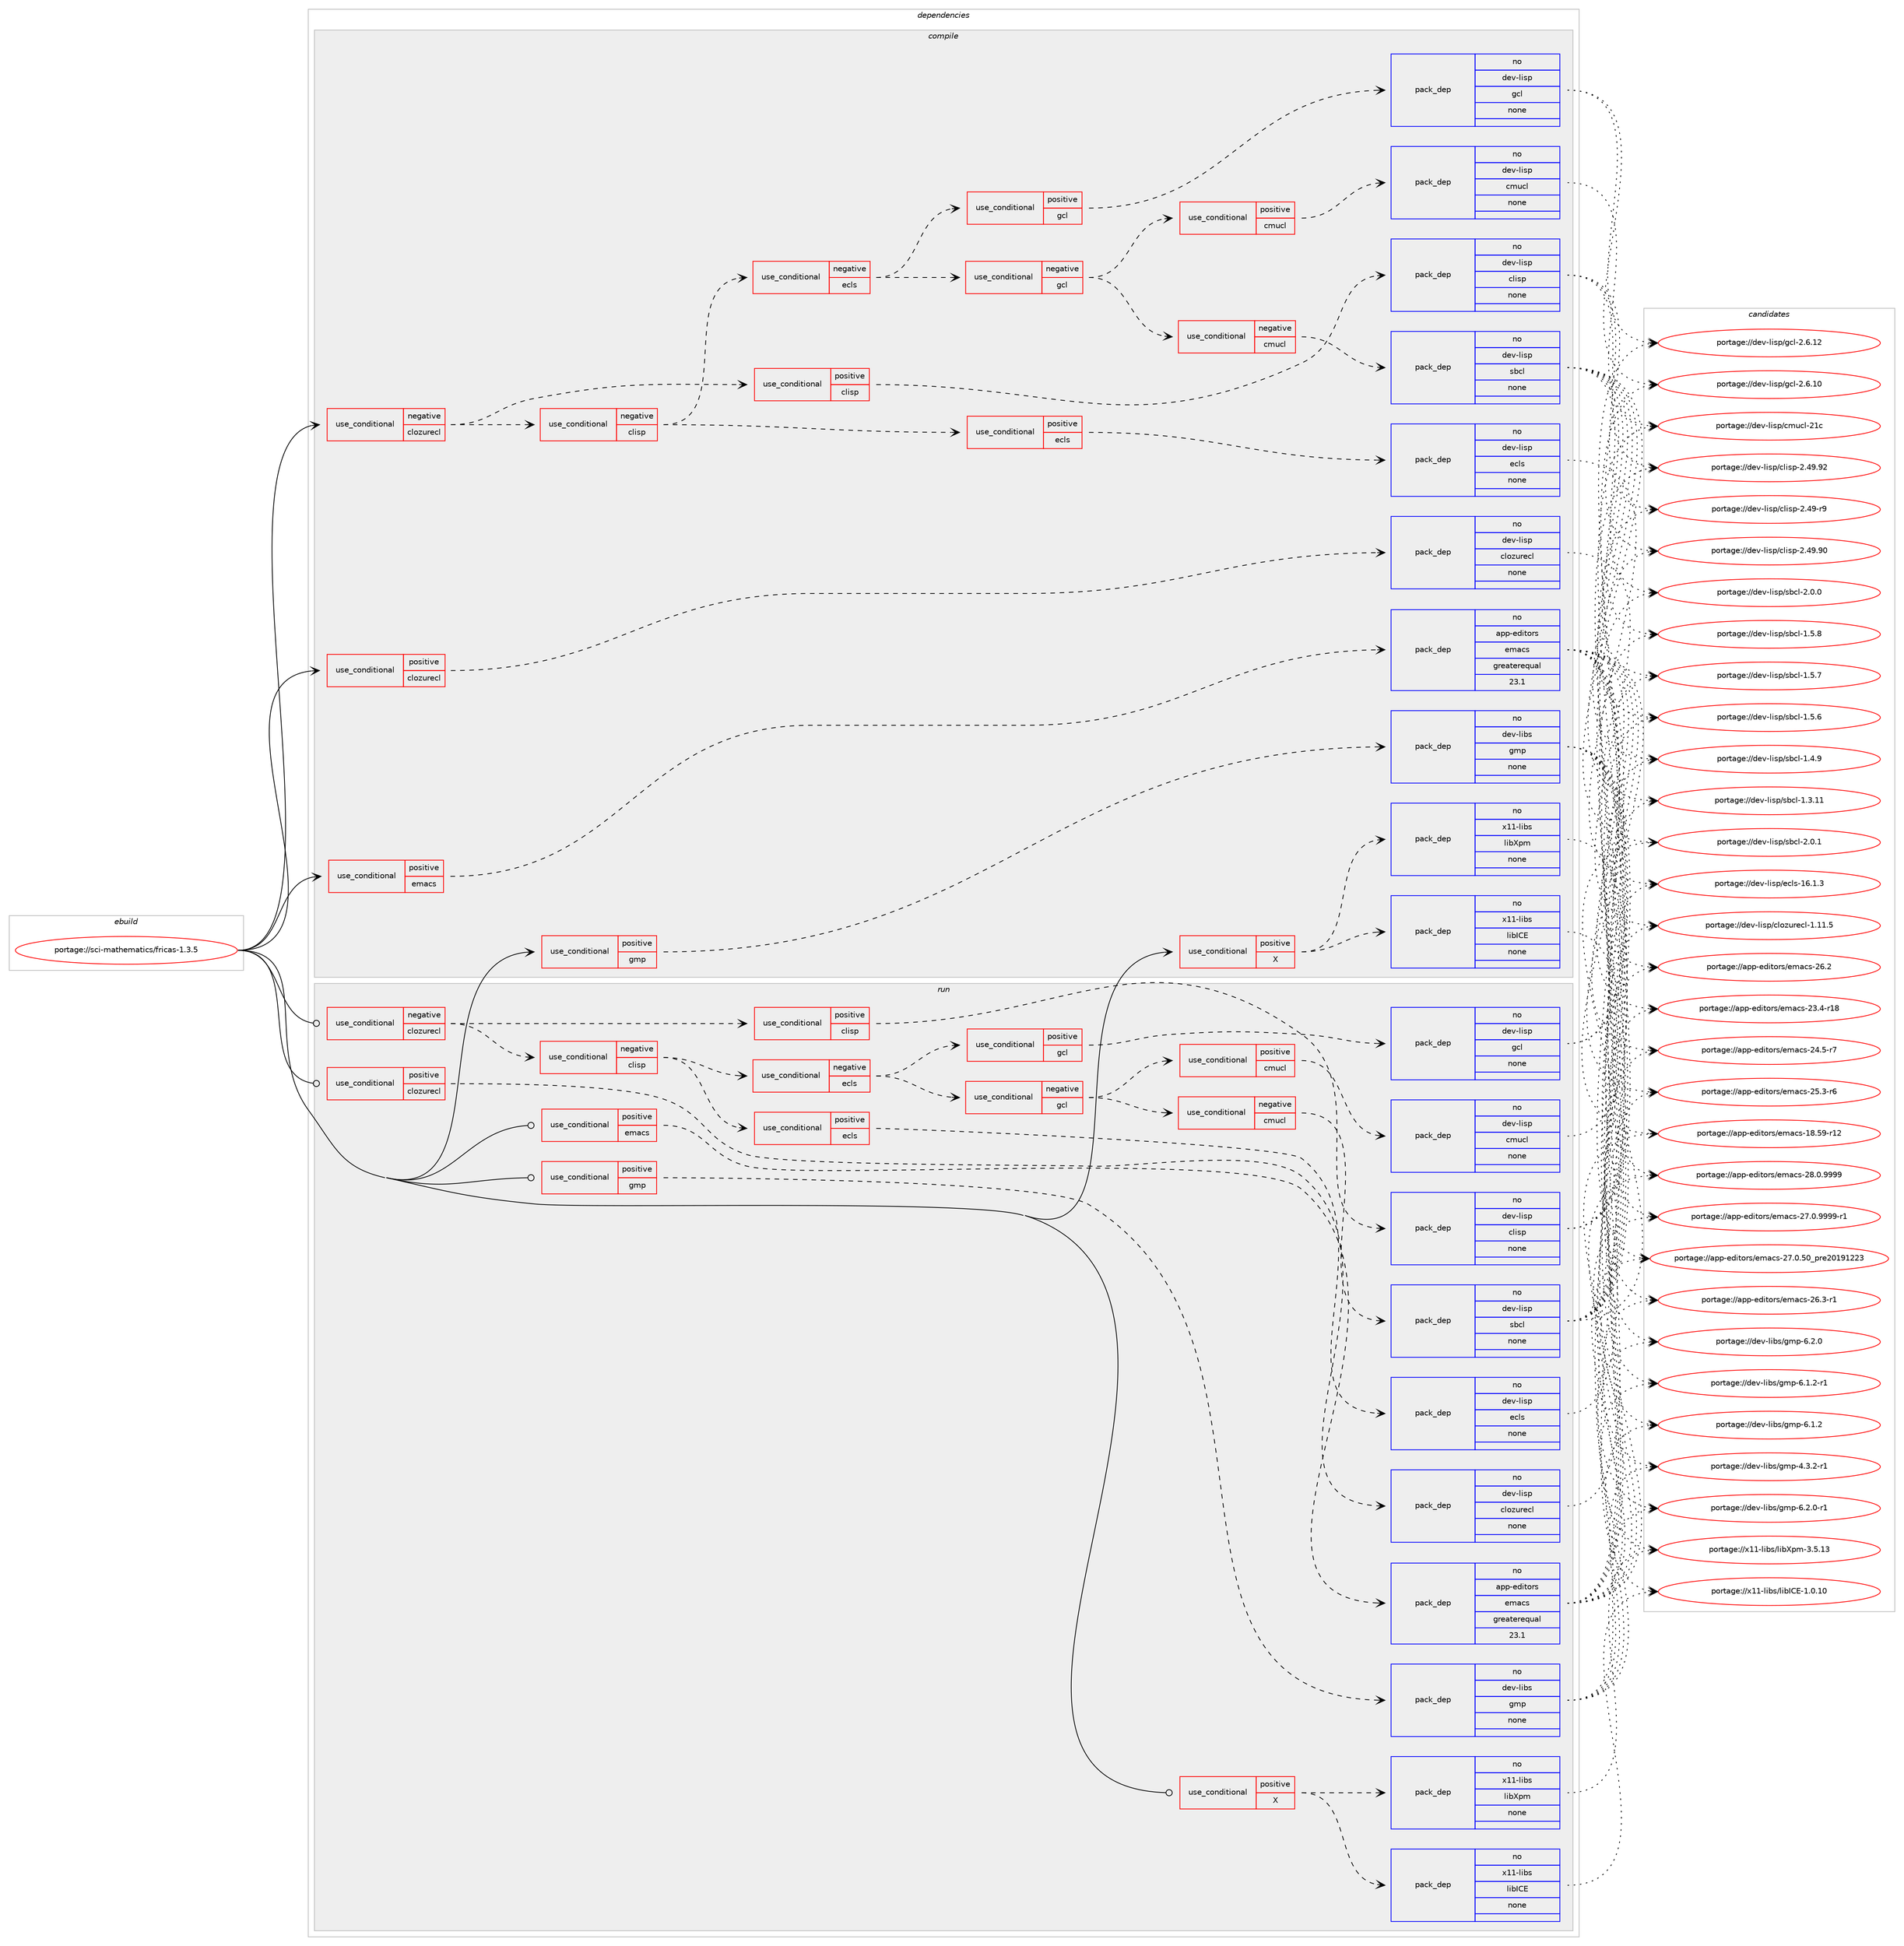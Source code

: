 digraph prolog {

# *************
# Graph options
# *************

newrank=true;
concentrate=true;
compound=true;
graph [rankdir=LR,fontname=Helvetica,fontsize=10,ranksep=1.5];#, ranksep=2.5, nodesep=0.2];
edge  [arrowhead=vee];
node  [fontname=Helvetica,fontsize=10];

# **********
# The ebuild
# **********

subgraph cluster_leftcol {
color=gray;
rank=same;
label=<<i>ebuild</i>>;
id [label="portage://sci-mathematics/fricas-1.3.5", color=red, width=4, href="../sci-mathematics/fricas-1.3.5.svg"];
}

# ****************
# The dependencies
# ****************

subgraph cluster_midcol {
color=gray;
label=<<i>dependencies</i>>;
subgraph cluster_compile {
fillcolor="#eeeeee";
style=filled;
label=<<i>compile</i>>;
subgraph cond17612 {
dependency88809 [label=<<TABLE BORDER="0" CELLBORDER="1" CELLSPACING="0" CELLPADDING="4"><TR><TD ROWSPAN="3" CELLPADDING="10">use_conditional</TD></TR><TR><TD>negative</TD></TR><TR><TD>clozurecl</TD></TR></TABLE>>, shape=none, color=red];
subgraph cond17613 {
dependency88810 [label=<<TABLE BORDER="0" CELLBORDER="1" CELLSPACING="0" CELLPADDING="4"><TR><TD ROWSPAN="3" CELLPADDING="10">use_conditional</TD></TR><TR><TD>positive</TD></TR><TR><TD>clisp</TD></TR></TABLE>>, shape=none, color=red];
subgraph pack69711 {
dependency88811 [label=<<TABLE BORDER="0" CELLBORDER="1" CELLSPACING="0" CELLPADDING="4" WIDTH="220"><TR><TD ROWSPAN="6" CELLPADDING="30">pack_dep</TD></TR><TR><TD WIDTH="110">no</TD></TR><TR><TD>dev-lisp</TD></TR><TR><TD>clisp</TD></TR><TR><TD>none</TD></TR><TR><TD></TD></TR></TABLE>>, shape=none, color=blue];
}
dependency88810:e -> dependency88811:w [weight=20,style="dashed",arrowhead="vee"];
}
dependency88809:e -> dependency88810:w [weight=20,style="dashed",arrowhead="vee"];
subgraph cond17614 {
dependency88812 [label=<<TABLE BORDER="0" CELLBORDER="1" CELLSPACING="0" CELLPADDING="4"><TR><TD ROWSPAN="3" CELLPADDING="10">use_conditional</TD></TR><TR><TD>negative</TD></TR><TR><TD>clisp</TD></TR></TABLE>>, shape=none, color=red];
subgraph cond17615 {
dependency88813 [label=<<TABLE BORDER="0" CELLBORDER="1" CELLSPACING="0" CELLPADDING="4"><TR><TD ROWSPAN="3" CELLPADDING="10">use_conditional</TD></TR><TR><TD>positive</TD></TR><TR><TD>ecls</TD></TR></TABLE>>, shape=none, color=red];
subgraph pack69712 {
dependency88814 [label=<<TABLE BORDER="0" CELLBORDER="1" CELLSPACING="0" CELLPADDING="4" WIDTH="220"><TR><TD ROWSPAN="6" CELLPADDING="30">pack_dep</TD></TR><TR><TD WIDTH="110">no</TD></TR><TR><TD>dev-lisp</TD></TR><TR><TD>ecls</TD></TR><TR><TD>none</TD></TR><TR><TD></TD></TR></TABLE>>, shape=none, color=blue];
}
dependency88813:e -> dependency88814:w [weight=20,style="dashed",arrowhead="vee"];
}
dependency88812:e -> dependency88813:w [weight=20,style="dashed",arrowhead="vee"];
subgraph cond17616 {
dependency88815 [label=<<TABLE BORDER="0" CELLBORDER="1" CELLSPACING="0" CELLPADDING="4"><TR><TD ROWSPAN="3" CELLPADDING="10">use_conditional</TD></TR><TR><TD>negative</TD></TR><TR><TD>ecls</TD></TR></TABLE>>, shape=none, color=red];
subgraph cond17617 {
dependency88816 [label=<<TABLE BORDER="0" CELLBORDER="1" CELLSPACING="0" CELLPADDING="4"><TR><TD ROWSPAN="3" CELLPADDING="10">use_conditional</TD></TR><TR><TD>positive</TD></TR><TR><TD>gcl</TD></TR></TABLE>>, shape=none, color=red];
subgraph pack69713 {
dependency88817 [label=<<TABLE BORDER="0" CELLBORDER="1" CELLSPACING="0" CELLPADDING="4" WIDTH="220"><TR><TD ROWSPAN="6" CELLPADDING="30">pack_dep</TD></TR><TR><TD WIDTH="110">no</TD></TR><TR><TD>dev-lisp</TD></TR><TR><TD>gcl</TD></TR><TR><TD>none</TD></TR><TR><TD></TD></TR></TABLE>>, shape=none, color=blue];
}
dependency88816:e -> dependency88817:w [weight=20,style="dashed",arrowhead="vee"];
}
dependency88815:e -> dependency88816:w [weight=20,style="dashed",arrowhead="vee"];
subgraph cond17618 {
dependency88818 [label=<<TABLE BORDER="0" CELLBORDER="1" CELLSPACING="0" CELLPADDING="4"><TR><TD ROWSPAN="3" CELLPADDING="10">use_conditional</TD></TR><TR><TD>negative</TD></TR><TR><TD>gcl</TD></TR></TABLE>>, shape=none, color=red];
subgraph cond17619 {
dependency88819 [label=<<TABLE BORDER="0" CELLBORDER="1" CELLSPACING="0" CELLPADDING="4"><TR><TD ROWSPAN="3" CELLPADDING="10">use_conditional</TD></TR><TR><TD>positive</TD></TR><TR><TD>cmucl</TD></TR></TABLE>>, shape=none, color=red];
subgraph pack69714 {
dependency88820 [label=<<TABLE BORDER="0" CELLBORDER="1" CELLSPACING="0" CELLPADDING="4" WIDTH="220"><TR><TD ROWSPAN="6" CELLPADDING="30">pack_dep</TD></TR><TR><TD WIDTH="110">no</TD></TR><TR><TD>dev-lisp</TD></TR><TR><TD>cmucl</TD></TR><TR><TD>none</TD></TR><TR><TD></TD></TR></TABLE>>, shape=none, color=blue];
}
dependency88819:e -> dependency88820:w [weight=20,style="dashed",arrowhead="vee"];
}
dependency88818:e -> dependency88819:w [weight=20,style="dashed",arrowhead="vee"];
subgraph cond17620 {
dependency88821 [label=<<TABLE BORDER="0" CELLBORDER="1" CELLSPACING="0" CELLPADDING="4"><TR><TD ROWSPAN="3" CELLPADDING="10">use_conditional</TD></TR><TR><TD>negative</TD></TR><TR><TD>cmucl</TD></TR></TABLE>>, shape=none, color=red];
subgraph pack69715 {
dependency88822 [label=<<TABLE BORDER="0" CELLBORDER="1" CELLSPACING="0" CELLPADDING="4" WIDTH="220"><TR><TD ROWSPAN="6" CELLPADDING="30">pack_dep</TD></TR><TR><TD WIDTH="110">no</TD></TR><TR><TD>dev-lisp</TD></TR><TR><TD>sbcl</TD></TR><TR><TD>none</TD></TR><TR><TD></TD></TR></TABLE>>, shape=none, color=blue];
}
dependency88821:e -> dependency88822:w [weight=20,style="dashed",arrowhead="vee"];
}
dependency88818:e -> dependency88821:w [weight=20,style="dashed",arrowhead="vee"];
}
dependency88815:e -> dependency88818:w [weight=20,style="dashed",arrowhead="vee"];
}
dependency88812:e -> dependency88815:w [weight=20,style="dashed",arrowhead="vee"];
}
dependency88809:e -> dependency88812:w [weight=20,style="dashed",arrowhead="vee"];
}
id:e -> dependency88809:w [weight=20,style="solid",arrowhead="vee"];
subgraph cond17621 {
dependency88823 [label=<<TABLE BORDER="0" CELLBORDER="1" CELLSPACING="0" CELLPADDING="4"><TR><TD ROWSPAN="3" CELLPADDING="10">use_conditional</TD></TR><TR><TD>positive</TD></TR><TR><TD>X</TD></TR></TABLE>>, shape=none, color=red];
subgraph pack69716 {
dependency88824 [label=<<TABLE BORDER="0" CELLBORDER="1" CELLSPACING="0" CELLPADDING="4" WIDTH="220"><TR><TD ROWSPAN="6" CELLPADDING="30">pack_dep</TD></TR><TR><TD WIDTH="110">no</TD></TR><TR><TD>x11-libs</TD></TR><TR><TD>libXpm</TD></TR><TR><TD>none</TD></TR><TR><TD></TD></TR></TABLE>>, shape=none, color=blue];
}
dependency88823:e -> dependency88824:w [weight=20,style="dashed",arrowhead="vee"];
subgraph pack69717 {
dependency88825 [label=<<TABLE BORDER="0" CELLBORDER="1" CELLSPACING="0" CELLPADDING="4" WIDTH="220"><TR><TD ROWSPAN="6" CELLPADDING="30">pack_dep</TD></TR><TR><TD WIDTH="110">no</TD></TR><TR><TD>x11-libs</TD></TR><TR><TD>libICE</TD></TR><TR><TD>none</TD></TR><TR><TD></TD></TR></TABLE>>, shape=none, color=blue];
}
dependency88823:e -> dependency88825:w [weight=20,style="dashed",arrowhead="vee"];
}
id:e -> dependency88823:w [weight=20,style="solid",arrowhead="vee"];
subgraph cond17622 {
dependency88826 [label=<<TABLE BORDER="0" CELLBORDER="1" CELLSPACING="0" CELLPADDING="4"><TR><TD ROWSPAN="3" CELLPADDING="10">use_conditional</TD></TR><TR><TD>positive</TD></TR><TR><TD>clozurecl</TD></TR></TABLE>>, shape=none, color=red];
subgraph pack69718 {
dependency88827 [label=<<TABLE BORDER="0" CELLBORDER="1" CELLSPACING="0" CELLPADDING="4" WIDTH="220"><TR><TD ROWSPAN="6" CELLPADDING="30">pack_dep</TD></TR><TR><TD WIDTH="110">no</TD></TR><TR><TD>dev-lisp</TD></TR><TR><TD>clozurecl</TD></TR><TR><TD>none</TD></TR><TR><TD></TD></TR></TABLE>>, shape=none, color=blue];
}
dependency88826:e -> dependency88827:w [weight=20,style="dashed",arrowhead="vee"];
}
id:e -> dependency88826:w [weight=20,style="solid",arrowhead="vee"];
subgraph cond17623 {
dependency88828 [label=<<TABLE BORDER="0" CELLBORDER="1" CELLSPACING="0" CELLPADDING="4"><TR><TD ROWSPAN="3" CELLPADDING="10">use_conditional</TD></TR><TR><TD>positive</TD></TR><TR><TD>emacs</TD></TR></TABLE>>, shape=none, color=red];
subgraph pack69719 {
dependency88829 [label=<<TABLE BORDER="0" CELLBORDER="1" CELLSPACING="0" CELLPADDING="4" WIDTH="220"><TR><TD ROWSPAN="6" CELLPADDING="30">pack_dep</TD></TR><TR><TD WIDTH="110">no</TD></TR><TR><TD>app-editors</TD></TR><TR><TD>emacs</TD></TR><TR><TD>greaterequal</TD></TR><TR><TD>23.1</TD></TR></TABLE>>, shape=none, color=blue];
}
dependency88828:e -> dependency88829:w [weight=20,style="dashed",arrowhead="vee"];
}
id:e -> dependency88828:w [weight=20,style="solid",arrowhead="vee"];
subgraph cond17624 {
dependency88830 [label=<<TABLE BORDER="0" CELLBORDER="1" CELLSPACING="0" CELLPADDING="4"><TR><TD ROWSPAN="3" CELLPADDING="10">use_conditional</TD></TR><TR><TD>positive</TD></TR><TR><TD>gmp</TD></TR></TABLE>>, shape=none, color=red];
subgraph pack69720 {
dependency88831 [label=<<TABLE BORDER="0" CELLBORDER="1" CELLSPACING="0" CELLPADDING="4" WIDTH="220"><TR><TD ROWSPAN="6" CELLPADDING="30">pack_dep</TD></TR><TR><TD WIDTH="110">no</TD></TR><TR><TD>dev-libs</TD></TR><TR><TD>gmp</TD></TR><TR><TD>none</TD></TR><TR><TD></TD></TR></TABLE>>, shape=none, color=blue];
}
dependency88830:e -> dependency88831:w [weight=20,style="dashed",arrowhead="vee"];
}
id:e -> dependency88830:w [weight=20,style="solid",arrowhead="vee"];
}
subgraph cluster_compileandrun {
fillcolor="#eeeeee";
style=filled;
label=<<i>compile and run</i>>;
}
subgraph cluster_run {
fillcolor="#eeeeee";
style=filled;
label=<<i>run</i>>;
subgraph cond17625 {
dependency88832 [label=<<TABLE BORDER="0" CELLBORDER="1" CELLSPACING="0" CELLPADDING="4"><TR><TD ROWSPAN="3" CELLPADDING="10">use_conditional</TD></TR><TR><TD>negative</TD></TR><TR><TD>clozurecl</TD></TR></TABLE>>, shape=none, color=red];
subgraph cond17626 {
dependency88833 [label=<<TABLE BORDER="0" CELLBORDER="1" CELLSPACING="0" CELLPADDING="4"><TR><TD ROWSPAN="3" CELLPADDING="10">use_conditional</TD></TR><TR><TD>positive</TD></TR><TR><TD>clisp</TD></TR></TABLE>>, shape=none, color=red];
subgraph pack69721 {
dependency88834 [label=<<TABLE BORDER="0" CELLBORDER="1" CELLSPACING="0" CELLPADDING="4" WIDTH="220"><TR><TD ROWSPAN="6" CELLPADDING="30">pack_dep</TD></TR><TR><TD WIDTH="110">no</TD></TR><TR><TD>dev-lisp</TD></TR><TR><TD>clisp</TD></TR><TR><TD>none</TD></TR><TR><TD></TD></TR></TABLE>>, shape=none, color=blue];
}
dependency88833:e -> dependency88834:w [weight=20,style="dashed",arrowhead="vee"];
}
dependency88832:e -> dependency88833:w [weight=20,style="dashed",arrowhead="vee"];
subgraph cond17627 {
dependency88835 [label=<<TABLE BORDER="0" CELLBORDER="1" CELLSPACING="0" CELLPADDING="4"><TR><TD ROWSPAN="3" CELLPADDING="10">use_conditional</TD></TR><TR><TD>negative</TD></TR><TR><TD>clisp</TD></TR></TABLE>>, shape=none, color=red];
subgraph cond17628 {
dependency88836 [label=<<TABLE BORDER="0" CELLBORDER="1" CELLSPACING="0" CELLPADDING="4"><TR><TD ROWSPAN="3" CELLPADDING="10">use_conditional</TD></TR><TR><TD>positive</TD></TR><TR><TD>ecls</TD></TR></TABLE>>, shape=none, color=red];
subgraph pack69722 {
dependency88837 [label=<<TABLE BORDER="0" CELLBORDER="1" CELLSPACING="0" CELLPADDING="4" WIDTH="220"><TR><TD ROWSPAN="6" CELLPADDING="30">pack_dep</TD></TR><TR><TD WIDTH="110">no</TD></TR><TR><TD>dev-lisp</TD></TR><TR><TD>ecls</TD></TR><TR><TD>none</TD></TR><TR><TD></TD></TR></TABLE>>, shape=none, color=blue];
}
dependency88836:e -> dependency88837:w [weight=20,style="dashed",arrowhead="vee"];
}
dependency88835:e -> dependency88836:w [weight=20,style="dashed",arrowhead="vee"];
subgraph cond17629 {
dependency88838 [label=<<TABLE BORDER="0" CELLBORDER="1" CELLSPACING="0" CELLPADDING="4"><TR><TD ROWSPAN="3" CELLPADDING="10">use_conditional</TD></TR><TR><TD>negative</TD></TR><TR><TD>ecls</TD></TR></TABLE>>, shape=none, color=red];
subgraph cond17630 {
dependency88839 [label=<<TABLE BORDER="0" CELLBORDER="1" CELLSPACING="0" CELLPADDING="4"><TR><TD ROWSPAN="3" CELLPADDING="10">use_conditional</TD></TR><TR><TD>positive</TD></TR><TR><TD>gcl</TD></TR></TABLE>>, shape=none, color=red];
subgraph pack69723 {
dependency88840 [label=<<TABLE BORDER="0" CELLBORDER="1" CELLSPACING="0" CELLPADDING="4" WIDTH="220"><TR><TD ROWSPAN="6" CELLPADDING="30">pack_dep</TD></TR><TR><TD WIDTH="110">no</TD></TR><TR><TD>dev-lisp</TD></TR><TR><TD>gcl</TD></TR><TR><TD>none</TD></TR><TR><TD></TD></TR></TABLE>>, shape=none, color=blue];
}
dependency88839:e -> dependency88840:w [weight=20,style="dashed",arrowhead="vee"];
}
dependency88838:e -> dependency88839:w [weight=20,style="dashed",arrowhead="vee"];
subgraph cond17631 {
dependency88841 [label=<<TABLE BORDER="0" CELLBORDER="1" CELLSPACING="0" CELLPADDING="4"><TR><TD ROWSPAN="3" CELLPADDING="10">use_conditional</TD></TR><TR><TD>negative</TD></TR><TR><TD>gcl</TD></TR></TABLE>>, shape=none, color=red];
subgraph cond17632 {
dependency88842 [label=<<TABLE BORDER="0" CELLBORDER="1" CELLSPACING="0" CELLPADDING="4"><TR><TD ROWSPAN="3" CELLPADDING="10">use_conditional</TD></TR><TR><TD>positive</TD></TR><TR><TD>cmucl</TD></TR></TABLE>>, shape=none, color=red];
subgraph pack69724 {
dependency88843 [label=<<TABLE BORDER="0" CELLBORDER="1" CELLSPACING="0" CELLPADDING="4" WIDTH="220"><TR><TD ROWSPAN="6" CELLPADDING="30">pack_dep</TD></TR><TR><TD WIDTH="110">no</TD></TR><TR><TD>dev-lisp</TD></TR><TR><TD>cmucl</TD></TR><TR><TD>none</TD></TR><TR><TD></TD></TR></TABLE>>, shape=none, color=blue];
}
dependency88842:e -> dependency88843:w [weight=20,style="dashed",arrowhead="vee"];
}
dependency88841:e -> dependency88842:w [weight=20,style="dashed",arrowhead="vee"];
subgraph cond17633 {
dependency88844 [label=<<TABLE BORDER="0" CELLBORDER="1" CELLSPACING="0" CELLPADDING="4"><TR><TD ROWSPAN="3" CELLPADDING="10">use_conditional</TD></TR><TR><TD>negative</TD></TR><TR><TD>cmucl</TD></TR></TABLE>>, shape=none, color=red];
subgraph pack69725 {
dependency88845 [label=<<TABLE BORDER="0" CELLBORDER="1" CELLSPACING="0" CELLPADDING="4" WIDTH="220"><TR><TD ROWSPAN="6" CELLPADDING="30">pack_dep</TD></TR><TR><TD WIDTH="110">no</TD></TR><TR><TD>dev-lisp</TD></TR><TR><TD>sbcl</TD></TR><TR><TD>none</TD></TR><TR><TD></TD></TR></TABLE>>, shape=none, color=blue];
}
dependency88844:e -> dependency88845:w [weight=20,style="dashed",arrowhead="vee"];
}
dependency88841:e -> dependency88844:w [weight=20,style="dashed",arrowhead="vee"];
}
dependency88838:e -> dependency88841:w [weight=20,style="dashed",arrowhead="vee"];
}
dependency88835:e -> dependency88838:w [weight=20,style="dashed",arrowhead="vee"];
}
dependency88832:e -> dependency88835:w [weight=20,style="dashed",arrowhead="vee"];
}
id:e -> dependency88832:w [weight=20,style="solid",arrowhead="odot"];
subgraph cond17634 {
dependency88846 [label=<<TABLE BORDER="0" CELLBORDER="1" CELLSPACING="0" CELLPADDING="4"><TR><TD ROWSPAN="3" CELLPADDING="10">use_conditional</TD></TR><TR><TD>positive</TD></TR><TR><TD>X</TD></TR></TABLE>>, shape=none, color=red];
subgraph pack69726 {
dependency88847 [label=<<TABLE BORDER="0" CELLBORDER="1" CELLSPACING="0" CELLPADDING="4" WIDTH="220"><TR><TD ROWSPAN="6" CELLPADDING="30">pack_dep</TD></TR><TR><TD WIDTH="110">no</TD></TR><TR><TD>x11-libs</TD></TR><TR><TD>libXpm</TD></TR><TR><TD>none</TD></TR><TR><TD></TD></TR></TABLE>>, shape=none, color=blue];
}
dependency88846:e -> dependency88847:w [weight=20,style="dashed",arrowhead="vee"];
subgraph pack69727 {
dependency88848 [label=<<TABLE BORDER="0" CELLBORDER="1" CELLSPACING="0" CELLPADDING="4" WIDTH="220"><TR><TD ROWSPAN="6" CELLPADDING="30">pack_dep</TD></TR><TR><TD WIDTH="110">no</TD></TR><TR><TD>x11-libs</TD></TR><TR><TD>libICE</TD></TR><TR><TD>none</TD></TR><TR><TD></TD></TR></TABLE>>, shape=none, color=blue];
}
dependency88846:e -> dependency88848:w [weight=20,style="dashed",arrowhead="vee"];
}
id:e -> dependency88846:w [weight=20,style="solid",arrowhead="odot"];
subgraph cond17635 {
dependency88849 [label=<<TABLE BORDER="0" CELLBORDER="1" CELLSPACING="0" CELLPADDING="4"><TR><TD ROWSPAN="3" CELLPADDING="10">use_conditional</TD></TR><TR><TD>positive</TD></TR><TR><TD>clozurecl</TD></TR></TABLE>>, shape=none, color=red];
subgraph pack69728 {
dependency88850 [label=<<TABLE BORDER="0" CELLBORDER="1" CELLSPACING="0" CELLPADDING="4" WIDTH="220"><TR><TD ROWSPAN="6" CELLPADDING="30">pack_dep</TD></TR><TR><TD WIDTH="110">no</TD></TR><TR><TD>dev-lisp</TD></TR><TR><TD>clozurecl</TD></TR><TR><TD>none</TD></TR><TR><TD></TD></TR></TABLE>>, shape=none, color=blue];
}
dependency88849:e -> dependency88850:w [weight=20,style="dashed",arrowhead="vee"];
}
id:e -> dependency88849:w [weight=20,style="solid",arrowhead="odot"];
subgraph cond17636 {
dependency88851 [label=<<TABLE BORDER="0" CELLBORDER="1" CELLSPACING="0" CELLPADDING="4"><TR><TD ROWSPAN="3" CELLPADDING="10">use_conditional</TD></TR><TR><TD>positive</TD></TR><TR><TD>emacs</TD></TR></TABLE>>, shape=none, color=red];
subgraph pack69729 {
dependency88852 [label=<<TABLE BORDER="0" CELLBORDER="1" CELLSPACING="0" CELLPADDING="4" WIDTH="220"><TR><TD ROWSPAN="6" CELLPADDING="30">pack_dep</TD></TR><TR><TD WIDTH="110">no</TD></TR><TR><TD>app-editors</TD></TR><TR><TD>emacs</TD></TR><TR><TD>greaterequal</TD></TR><TR><TD>23.1</TD></TR></TABLE>>, shape=none, color=blue];
}
dependency88851:e -> dependency88852:w [weight=20,style="dashed",arrowhead="vee"];
}
id:e -> dependency88851:w [weight=20,style="solid",arrowhead="odot"];
subgraph cond17637 {
dependency88853 [label=<<TABLE BORDER="0" CELLBORDER="1" CELLSPACING="0" CELLPADDING="4"><TR><TD ROWSPAN="3" CELLPADDING="10">use_conditional</TD></TR><TR><TD>positive</TD></TR><TR><TD>gmp</TD></TR></TABLE>>, shape=none, color=red];
subgraph pack69730 {
dependency88854 [label=<<TABLE BORDER="0" CELLBORDER="1" CELLSPACING="0" CELLPADDING="4" WIDTH="220"><TR><TD ROWSPAN="6" CELLPADDING="30">pack_dep</TD></TR><TR><TD WIDTH="110">no</TD></TR><TR><TD>dev-libs</TD></TR><TR><TD>gmp</TD></TR><TR><TD>none</TD></TR><TR><TD></TD></TR></TABLE>>, shape=none, color=blue];
}
dependency88853:e -> dependency88854:w [weight=20,style="dashed",arrowhead="vee"];
}
id:e -> dependency88853:w [weight=20,style="solid",arrowhead="odot"];
}
}

# **************
# The candidates
# **************

subgraph cluster_choices {
rank=same;
color=gray;
label=<<i>candidates</i>>;

subgraph choice69711 {
color=black;
nodesep=1;
choice1001011184510810511511247991081051151124550465257465750 [label="portage://dev-lisp/clisp-2.49.92", color=red, width=4,href="../dev-lisp/clisp-2.49.92.svg"];
choice1001011184510810511511247991081051151124550465257465748 [label="portage://dev-lisp/clisp-2.49.90", color=red, width=4,href="../dev-lisp/clisp-2.49.90.svg"];
choice10010111845108105115112479910810511511245504652574511457 [label="portage://dev-lisp/clisp-2.49-r9", color=red, width=4,href="../dev-lisp/clisp-2.49-r9.svg"];
dependency88811:e -> choice1001011184510810511511247991081051151124550465257465750:w [style=dotted,weight="100"];
dependency88811:e -> choice1001011184510810511511247991081051151124550465257465748:w [style=dotted,weight="100"];
dependency88811:e -> choice10010111845108105115112479910810511511245504652574511457:w [style=dotted,weight="100"];
}
subgraph choice69712 {
color=black;
nodesep=1;
choice10010111845108105115112471019910811545495446494651 [label="portage://dev-lisp/ecls-16.1.3", color=red, width=4,href="../dev-lisp/ecls-16.1.3.svg"];
dependency88814:e -> choice10010111845108105115112471019910811545495446494651:w [style=dotted,weight="100"];
}
subgraph choice69713 {
color=black;
nodesep=1;
choice10010111845108105115112471039910845504654464950 [label="portage://dev-lisp/gcl-2.6.12", color=red, width=4,href="../dev-lisp/gcl-2.6.12.svg"];
choice10010111845108105115112471039910845504654464948 [label="portage://dev-lisp/gcl-2.6.10", color=red, width=4,href="../dev-lisp/gcl-2.6.10.svg"];
dependency88817:e -> choice10010111845108105115112471039910845504654464950:w [style=dotted,weight="100"];
dependency88817:e -> choice10010111845108105115112471039910845504654464948:w [style=dotted,weight="100"];
}
subgraph choice69714 {
color=black;
nodesep=1;
choice1001011184510810511511247991091179910845504999 [label="portage://dev-lisp/cmucl-21c", color=red, width=4,href="../dev-lisp/cmucl-21c.svg"];
dependency88820:e -> choice1001011184510810511511247991091179910845504999:w [style=dotted,weight="100"];
}
subgraph choice69715 {
color=black;
nodesep=1;
choice10010111845108105115112471159899108455046484649 [label="portage://dev-lisp/sbcl-2.0.1", color=red, width=4,href="../dev-lisp/sbcl-2.0.1.svg"];
choice10010111845108105115112471159899108455046484648 [label="portage://dev-lisp/sbcl-2.0.0", color=red, width=4,href="../dev-lisp/sbcl-2.0.0.svg"];
choice10010111845108105115112471159899108454946534656 [label="portage://dev-lisp/sbcl-1.5.8", color=red, width=4,href="../dev-lisp/sbcl-1.5.8.svg"];
choice10010111845108105115112471159899108454946534655 [label="portage://dev-lisp/sbcl-1.5.7", color=red, width=4,href="../dev-lisp/sbcl-1.5.7.svg"];
choice10010111845108105115112471159899108454946534654 [label="portage://dev-lisp/sbcl-1.5.6", color=red, width=4,href="../dev-lisp/sbcl-1.5.6.svg"];
choice10010111845108105115112471159899108454946524657 [label="portage://dev-lisp/sbcl-1.4.9", color=red, width=4,href="../dev-lisp/sbcl-1.4.9.svg"];
choice1001011184510810511511247115989910845494651464949 [label="portage://dev-lisp/sbcl-1.3.11", color=red, width=4,href="../dev-lisp/sbcl-1.3.11.svg"];
dependency88822:e -> choice10010111845108105115112471159899108455046484649:w [style=dotted,weight="100"];
dependency88822:e -> choice10010111845108105115112471159899108455046484648:w [style=dotted,weight="100"];
dependency88822:e -> choice10010111845108105115112471159899108454946534656:w [style=dotted,weight="100"];
dependency88822:e -> choice10010111845108105115112471159899108454946534655:w [style=dotted,weight="100"];
dependency88822:e -> choice10010111845108105115112471159899108454946534654:w [style=dotted,weight="100"];
dependency88822:e -> choice10010111845108105115112471159899108454946524657:w [style=dotted,weight="100"];
dependency88822:e -> choice1001011184510810511511247115989910845494651464949:w [style=dotted,weight="100"];
}
subgraph choice69716 {
color=black;
nodesep=1;
choice1204949451081059811547108105988811210945514653464951 [label="portage://x11-libs/libXpm-3.5.13", color=red, width=4,href="../x11-libs/libXpm-3.5.13.svg"];
dependency88824:e -> choice1204949451081059811547108105988811210945514653464951:w [style=dotted,weight="100"];
}
subgraph choice69717 {
color=black;
nodesep=1;
choice12049494510810598115471081059873676945494648464948 [label="portage://x11-libs/libICE-1.0.10", color=red, width=4,href="../x11-libs/libICE-1.0.10.svg"];
dependency88825:e -> choice12049494510810598115471081059873676945494648464948:w [style=dotted,weight="100"];
}
subgraph choice69718 {
color=black;
nodesep=1;
choice1001011184510810511511247991081111221171141019910845494649494653 [label="portage://dev-lisp/clozurecl-1.11.5", color=red, width=4,href="../dev-lisp/clozurecl-1.11.5.svg"];
dependency88827:e -> choice1001011184510810511511247991081111221171141019910845494649494653:w [style=dotted,weight="100"];
}
subgraph choice69719 {
color=black;
nodesep=1;
choice971121124510110010511611111411547101109979911545505646484657575757 [label="portage://app-editors/emacs-28.0.9999", color=red, width=4,href="../app-editors/emacs-28.0.9999.svg"];
choice9711211245101100105116111114115471011099799115455055464846575757574511449 [label="portage://app-editors/emacs-27.0.9999-r1", color=red, width=4,href="../app-editors/emacs-27.0.9999-r1.svg"];
choice97112112451011001051161111141154710110997991154550554648465348951121141015048495749505051 [label="portage://app-editors/emacs-27.0.50_pre20191223", color=red, width=4,href="../app-editors/emacs-27.0.50_pre20191223.svg"];
choice971121124510110010511611111411547101109979911545505446514511449 [label="portage://app-editors/emacs-26.3-r1", color=red, width=4,href="../app-editors/emacs-26.3-r1.svg"];
choice97112112451011001051161111141154710110997991154550544650 [label="portage://app-editors/emacs-26.2", color=red, width=4,href="../app-editors/emacs-26.2.svg"];
choice971121124510110010511611111411547101109979911545505346514511454 [label="portage://app-editors/emacs-25.3-r6", color=red, width=4,href="../app-editors/emacs-25.3-r6.svg"];
choice971121124510110010511611111411547101109979911545505246534511455 [label="portage://app-editors/emacs-24.5-r7", color=red, width=4,href="../app-editors/emacs-24.5-r7.svg"];
choice97112112451011001051161111141154710110997991154550514652451144956 [label="portage://app-editors/emacs-23.4-r18", color=red, width=4,href="../app-editors/emacs-23.4-r18.svg"];
choice9711211245101100105116111114115471011099799115454956465357451144950 [label="portage://app-editors/emacs-18.59-r12", color=red, width=4,href="../app-editors/emacs-18.59-r12.svg"];
dependency88829:e -> choice971121124510110010511611111411547101109979911545505646484657575757:w [style=dotted,weight="100"];
dependency88829:e -> choice9711211245101100105116111114115471011099799115455055464846575757574511449:w [style=dotted,weight="100"];
dependency88829:e -> choice97112112451011001051161111141154710110997991154550554648465348951121141015048495749505051:w [style=dotted,weight="100"];
dependency88829:e -> choice971121124510110010511611111411547101109979911545505446514511449:w [style=dotted,weight="100"];
dependency88829:e -> choice97112112451011001051161111141154710110997991154550544650:w [style=dotted,weight="100"];
dependency88829:e -> choice971121124510110010511611111411547101109979911545505346514511454:w [style=dotted,weight="100"];
dependency88829:e -> choice971121124510110010511611111411547101109979911545505246534511455:w [style=dotted,weight="100"];
dependency88829:e -> choice97112112451011001051161111141154710110997991154550514652451144956:w [style=dotted,weight="100"];
dependency88829:e -> choice9711211245101100105116111114115471011099799115454956465357451144950:w [style=dotted,weight="100"];
}
subgraph choice69720 {
color=black;
nodesep=1;
choice1001011184510810598115471031091124554465046484511449 [label="portage://dev-libs/gmp-6.2.0-r1", color=red, width=4,href="../dev-libs/gmp-6.2.0-r1.svg"];
choice100101118451081059811547103109112455446504648 [label="portage://dev-libs/gmp-6.2.0", color=red, width=4,href="../dev-libs/gmp-6.2.0.svg"];
choice1001011184510810598115471031091124554464946504511449 [label="portage://dev-libs/gmp-6.1.2-r1", color=red, width=4,href="../dev-libs/gmp-6.1.2-r1.svg"];
choice100101118451081059811547103109112455446494650 [label="portage://dev-libs/gmp-6.1.2", color=red, width=4,href="../dev-libs/gmp-6.1.2.svg"];
choice1001011184510810598115471031091124552465146504511449 [label="portage://dev-libs/gmp-4.3.2-r1", color=red, width=4,href="../dev-libs/gmp-4.3.2-r1.svg"];
dependency88831:e -> choice1001011184510810598115471031091124554465046484511449:w [style=dotted,weight="100"];
dependency88831:e -> choice100101118451081059811547103109112455446504648:w [style=dotted,weight="100"];
dependency88831:e -> choice1001011184510810598115471031091124554464946504511449:w [style=dotted,weight="100"];
dependency88831:e -> choice100101118451081059811547103109112455446494650:w [style=dotted,weight="100"];
dependency88831:e -> choice1001011184510810598115471031091124552465146504511449:w [style=dotted,weight="100"];
}
subgraph choice69721 {
color=black;
nodesep=1;
choice1001011184510810511511247991081051151124550465257465750 [label="portage://dev-lisp/clisp-2.49.92", color=red, width=4,href="../dev-lisp/clisp-2.49.92.svg"];
choice1001011184510810511511247991081051151124550465257465748 [label="portage://dev-lisp/clisp-2.49.90", color=red, width=4,href="../dev-lisp/clisp-2.49.90.svg"];
choice10010111845108105115112479910810511511245504652574511457 [label="portage://dev-lisp/clisp-2.49-r9", color=red, width=4,href="../dev-lisp/clisp-2.49-r9.svg"];
dependency88834:e -> choice1001011184510810511511247991081051151124550465257465750:w [style=dotted,weight="100"];
dependency88834:e -> choice1001011184510810511511247991081051151124550465257465748:w [style=dotted,weight="100"];
dependency88834:e -> choice10010111845108105115112479910810511511245504652574511457:w [style=dotted,weight="100"];
}
subgraph choice69722 {
color=black;
nodesep=1;
choice10010111845108105115112471019910811545495446494651 [label="portage://dev-lisp/ecls-16.1.3", color=red, width=4,href="../dev-lisp/ecls-16.1.3.svg"];
dependency88837:e -> choice10010111845108105115112471019910811545495446494651:w [style=dotted,weight="100"];
}
subgraph choice69723 {
color=black;
nodesep=1;
choice10010111845108105115112471039910845504654464950 [label="portage://dev-lisp/gcl-2.6.12", color=red, width=4,href="../dev-lisp/gcl-2.6.12.svg"];
choice10010111845108105115112471039910845504654464948 [label="portage://dev-lisp/gcl-2.6.10", color=red, width=4,href="../dev-lisp/gcl-2.6.10.svg"];
dependency88840:e -> choice10010111845108105115112471039910845504654464950:w [style=dotted,weight="100"];
dependency88840:e -> choice10010111845108105115112471039910845504654464948:w [style=dotted,weight="100"];
}
subgraph choice69724 {
color=black;
nodesep=1;
choice1001011184510810511511247991091179910845504999 [label="portage://dev-lisp/cmucl-21c", color=red, width=4,href="../dev-lisp/cmucl-21c.svg"];
dependency88843:e -> choice1001011184510810511511247991091179910845504999:w [style=dotted,weight="100"];
}
subgraph choice69725 {
color=black;
nodesep=1;
choice10010111845108105115112471159899108455046484649 [label="portage://dev-lisp/sbcl-2.0.1", color=red, width=4,href="../dev-lisp/sbcl-2.0.1.svg"];
choice10010111845108105115112471159899108455046484648 [label="portage://dev-lisp/sbcl-2.0.0", color=red, width=4,href="../dev-lisp/sbcl-2.0.0.svg"];
choice10010111845108105115112471159899108454946534656 [label="portage://dev-lisp/sbcl-1.5.8", color=red, width=4,href="../dev-lisp/sbcl-1.5.8.svg"];
choice10010111845108105115112471159899108454946534655 [label="portage://dev-lisp/sbcl-1.5.7", color=red, width=4,href="../dev-lisp/sbcl-1.5.7.svg"];
choice10010111845108105115112471159899108454946534654 [label="portage://dev-lisp/sbcl-1.5.6", color=red, width=4,href="../dev-lisp/sbcl-1.5.6.svg"];
choice10010111845108105115112471159899108454946524657 [label="portage://dev-lisp/sbcl-1.4.9", color=red, width=4,href="../dev-lisp/sbcl-1.4.9.svg"];
choice1001011184510810511511247115989910845494651464949 [label="portage://dev-lisp/sbcl-1.3.11", color=red, width=4,href="../dev-lisp/sbcl-1.3.11.svg"];
dependency88845:e -> choice10010111845108105115112471159899108455046484649:w [style=dotted,weight="100"];
dependency88845:e -> choice10010111845108105115112471159899108455046484648:w [style=dotted,weight="100"];
dependency88845:e -> choice10010111845108105115112471159899108454946534656:w [style=dotted,weight="100"];
dependency88845:e -> choice10010111845108105115112471159899108454946534655:w [style=dotted,weight="100"];
dependency88845:e -> choice10010111845108105115112471159899108454946534654:w [style=dotted,weight="100"];
dependency88845:e -> choice10010111845108105115112471159899108454946524657:w [style=dotted,weight="100"];
dependency88845:e -> choice1001011184510810511511247115989910845494651464949:w [style=dotted,weight="100"];
}
subgraph choice69726 {
color=black;
nodesep=1;
choice1204949451081059811547108105988811210945514653464951 [label="portage://x11-libs/libXpm-3.5.13", color=red, width=4,href="../x11-libs/libXpm-3.5.13.svg"];
dependency88847:e -> choice1204949451081059811547108105988811210945514653464951:w [style=dotted,weight="100"];
}
subgraph choice69727 {
color=black;
nodesep=1;
choice12049494510810598115471081059873676945494648464948 [label="portage://x11-libs/libICE-1.0.10", color=red, width=4,href="../x11-libs/libICE-1.0.10.svg"];
dependency88848:e -> choice12049494510810598115471081059873676945494648464948:w [style=dotted,weight="100"];
}
subgraph choice69728 {
color=black;
nodesep=1;
choice1001011184510810511511247991081111221171141019910845494649494653 [label="portage://dev-lisp/clozurecl-1.11.5", color=red, width=4,href="../dev-lisp/clozurecl-1.11.5.svg"];
dependency88850:e -> choice1001011184510810511511247991081111221171141019910845494649494653:w [style=dotted,weight="100"];
}
subgraph choice69729 {
color=black;
nodesep=1;
choice971121124510110010511611111411547101109979911545505646484657575757 [label="portage://app-editors/emacs-28.0.9999", color=red, width=4,href="../app-editors/emacs-28.0.9999.svg"];
choice9711211245101100105116111114115471011099799115455055464846575757574511449 [label="portage://app-editors/emacs-27.0.9999-r1", color=red, width=4,href="../app-editors/emacs-27.0.9999-r1.svg"];
choice97112112451011001051161111141154710110997991154550554648465348951121141015048495749505051 [label="portage://app-editors/emacs-27.0.50_pre20191223", color=red, width=4,href="../app-editors/emacs-27.0.50_pre20191223.svg"];
choice971121124510110010511611111411547101109979911545505446514511449 [label="portage://app-editors/emacs-26.3-r1", color=red, width=4,href="../app-editors/emacs-26.3-r1.svg"];
choice97112112451011001051161111141154710110997991154550544650 [label="portage://app-editors/emacs-26.2", color=red, width=4,href="../app-editors/emacs-26.2.svg"];
choice971121124510110010511611111411547101109979911545505346514511454 [label="portage://app-editors/emacs-25.3-r6", color=red, width=4,href="../app-editors/emacs-25.3-r6.svg"];
choice971121124510110010511611111411547101109979911545505246534511455 [label="portage://app-editors/emacs-24.5-r7", color=red, width=4,href="../app-editors/emacs-24.5-r7.svg"];
choice97112112451011001051161111141154710110997991154550514652451144956 [label="portage://app-editors/emacs-23.4-r18", color=red, width=4,href="../app-editors/emacs-23.4-r18.svg"];
choice9711211245101100105116111114115471011099799115454956465357451144950 [label="portage://app-editors/emacs-18.59-r12", color=red, width=4,href="../app-editors/emacs-18.59-r12.svg"];
dependency88852:e -> choice971121124510110010511611111411547101109979911545505646484657575757:w [style=dotted,weight="100"];
dependency88852:e -> choice9711211245101100105116111114115471011099799115455055464846575757574511449:w [style=dotted,weight="100"];
dependency88852:e -> choice97112112451011001051161111141154710110997991154550554648465348951121141015048495749505051:w [style=dotted,weight="100"];
dependency88852:e -> choice971121124510110010511611111411547101109979911545505446514511449:w [style=dotted,weight="100"];
dependency88852:e -> choice97112112451011001051161111141154710110997991154550544650:w [style=dotted,weight="100"];
dependency88852:e -> choice971121124510110010511611111411547101109979911545505346514511454:w [style=dotted,weight="100"];
dependency88852:e -> choice971121124510110010511611111411547101109979911545505246534511455:w [style=dotted,weight="100"];
dependency88852:e -> choice97112112451011001051161111141154710110997991154550514652451144956:w [style=dotted,weight="100"];
dependency88852:e -> choice9711211245101100105116111114115471011099799115454956465357451144950:w [style=dotted,weight="100"];
}
subgraph choice69730 {
color=black;
nodesep=1;
choice1001011184510810598115471031091124554465046484511449 [label="portage://dev-libs/gmp-6.2.0-r1", color=red, width=4,href="../dev-libs/gmp-6.2.0-r1.svg"];
choice100101118451081059811547103109112455446504648 [label="portage://dev-libs/gmp-6.2.0", color=red, width=4,href="../dev-libs/gmp-6.2.0.svg"];
choice1001011184510810598115471031091124554464946504511449 [label="portage://dev-libs/gmp-6.1.2-r1", color=red, width=4,href="../dev-libs/gmp-6.1.2-r1.svg"];
choice100101118451081059811547103109112455446494650 [label="portage://dev-libs/gmp-6.1.2", color=red, width=4,href="../dev-libs/gmp-6.1.2.svg"];
choice1001011184510810598115471031091124552465146504511449 [label="portage://dev-libs/gmp-4.3.2-r1", color=red, width=4,href="../dev-libs/gmp-4.3.2-r1.svg"];
dependency88854:e -> choice1001011184510810598115471031091124554465046484511449:w [style=dotted,weight="100"];
dependency88854:e -> choice100101118451081059811547103109112455446504648:w [style=dotted,weight="100"];
dependency88854:e -> choice1001011184510810598115471031091124554464946504511449:w [style=dotted,weight="100"];
dependency88854:e -> choice100101118451081059811547103109112455446494650:w [style=dotted,weight="100"];
dependency88854:e -> choice1001011184510810598115471031091124552465146504511449:w [style=dotted,weight="100"];
}
}

}
